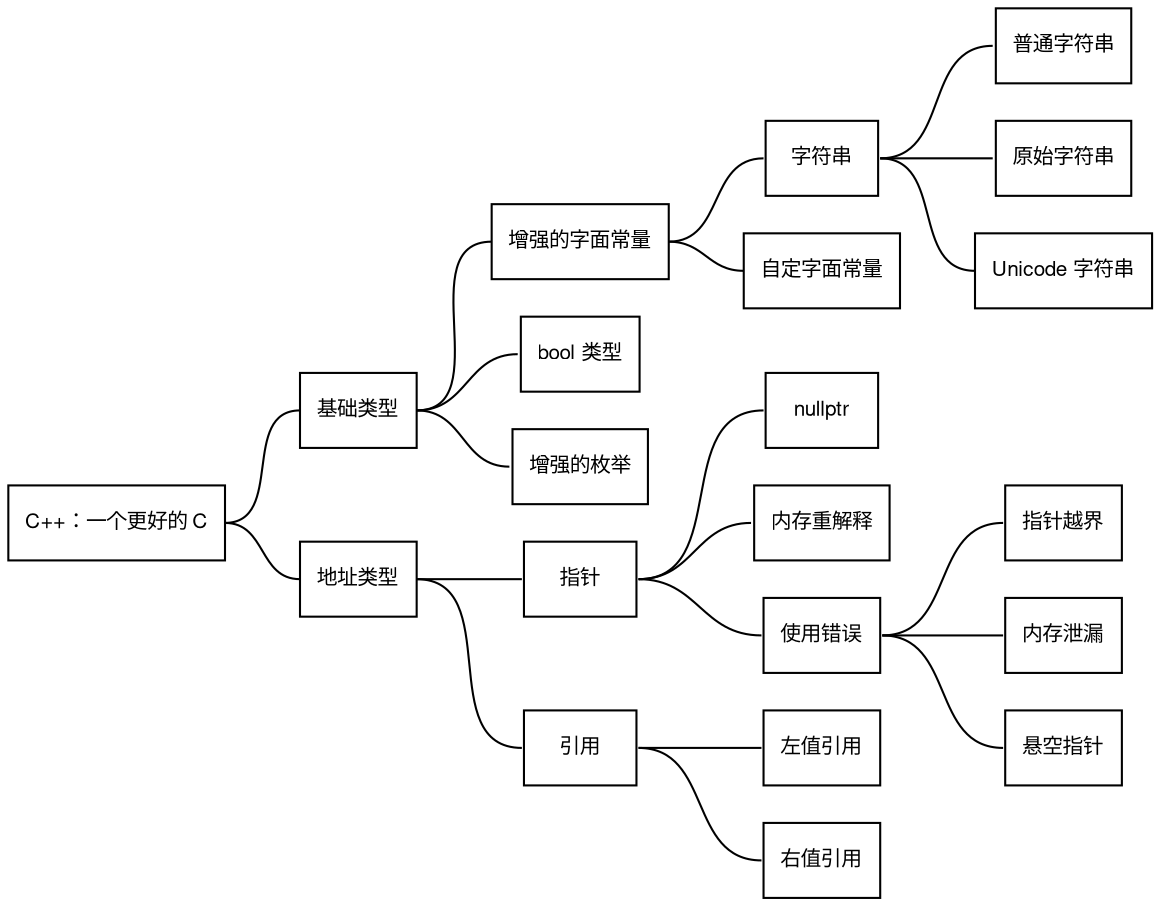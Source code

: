 graph g {
    fontname="Helvetica,Arial,sans-serif"
    node [fontname="Helvetica,Arial,sans-serif"]
    edge [fontname="Helvetica,Arial,sans-serif"]
    rankdir="LR"
    node [fontsize=10, shape=box, height=0.5]
    edge [arrowhead=none, weight=50,headport="w",tailport="e",constraint=true,weight=1000]
    "title" [ label = "C++：一个更好的 C" ]
    "subtitle1" [ label = "基础类型" ]
    title -- subtitle1
    "note1" [ label = "增强的字面常量" ]
    subtitle1 -- note1
    "note1.1" [ label = "字符串" ]
    "note1" -- "note1.1"
    "note1.1.1" [ label = "普通字符串" ]
    "note1.1.2" [ label = "原始字符串" ]
    "note1.1.3" [ label = "Unicode 字符串" ]
    "note1.1" -- "note1.1.1"
    "note1.1" -- "note1.1.2"
    "note1.1" -- "note1.1.3"
    "note1.2" [ label = "自定字面常量" ]
    "note1" -- "note1.2"
    "note2" [ label = "bool 类型" ]
    "note3" [ label = "增强的枚举" ]
    "subtitle1" -- "note2"
    "subtitle1" -- "note3"
    "subtitle2" [ label = "地址类型" ]
    title -- subtitle2
    "note2.1" [ label = "指针" ]
    "subtitle2" -- "note2.1"
    "note2.1.1" [ label = "nullptr" ]
    "note2.1.2" [ label = "内存重解释" ]
    "note2.1.3" [ label = "使用错误" ]
    "note2.1.3.1" [ label = "指针越界" ]
    "note2.1.3.2" [ label = "内存泄漏" ]
    "note2.1.3.3" [ label = "悬空指针" ]
    "note2.1.3" -- "note2.1.3.1"
    "note2.1.3" -- "note2.1.3.2"
    "note2.1.3" -- "note2.1.3.3"
    "note2.1" -- "note2.1.1"
    "note2.1" -- "note2.1.2"
    "note2.1" -- "note2.1.3"
    "note2.2" [ label = "引用" ]
    "subtitle2" -- "note2.2"
    "note2.2.1" [ label = "左值引用" ]
    "note2.2.2" [ label = "右值引用" ]
    "note2.2" -- "note2.2.1"
    "note2.2" -- "note2.2.2"
}